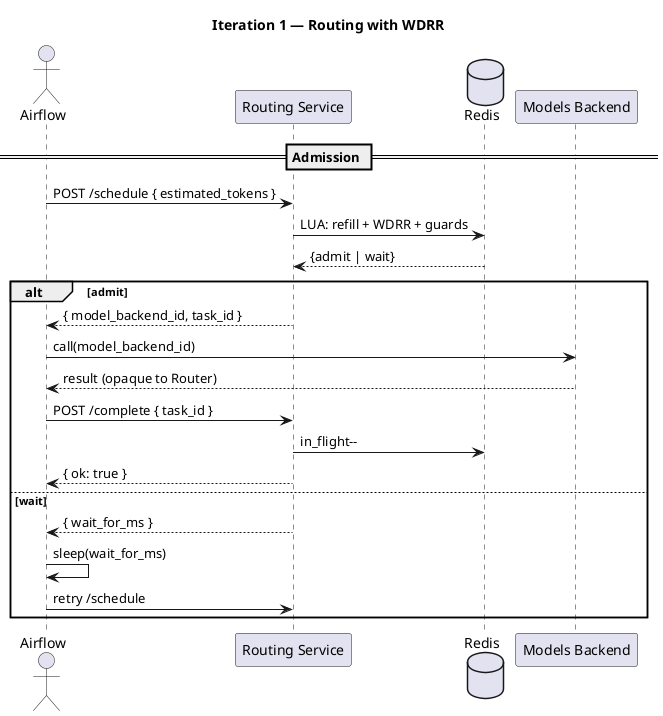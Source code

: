 @startuml
title Iteration 1 — Routing with WDRR

actor Airflow
participant "Routing Service" as Router
database "Redis" as R
participant "Models Backend" as MB

== Admission ==
Airflow -> Router: POST /schedule { estimated_tokens }
Router -> R: LUA: refill + WDRR + guards
R --> Router: {admit | wait}
alt admit
  Router --> Airflow: { model_backend_id, task_id }
  Airflow -> MB: call(model_backend_id)
  MB --> Airflow: result (opaque to Router)
  Airflow -> Router: POST /complete { task_id }
  Router -> R: in_flight--
  Router --> Airflow: { ok: true }
else wait
  Router --> Airflow: { wait_for_ms }
  Airflow -> Airflow: sleep(wait_for_ms)
  Airflow -> Router: retry /schedule
end
@enduml
